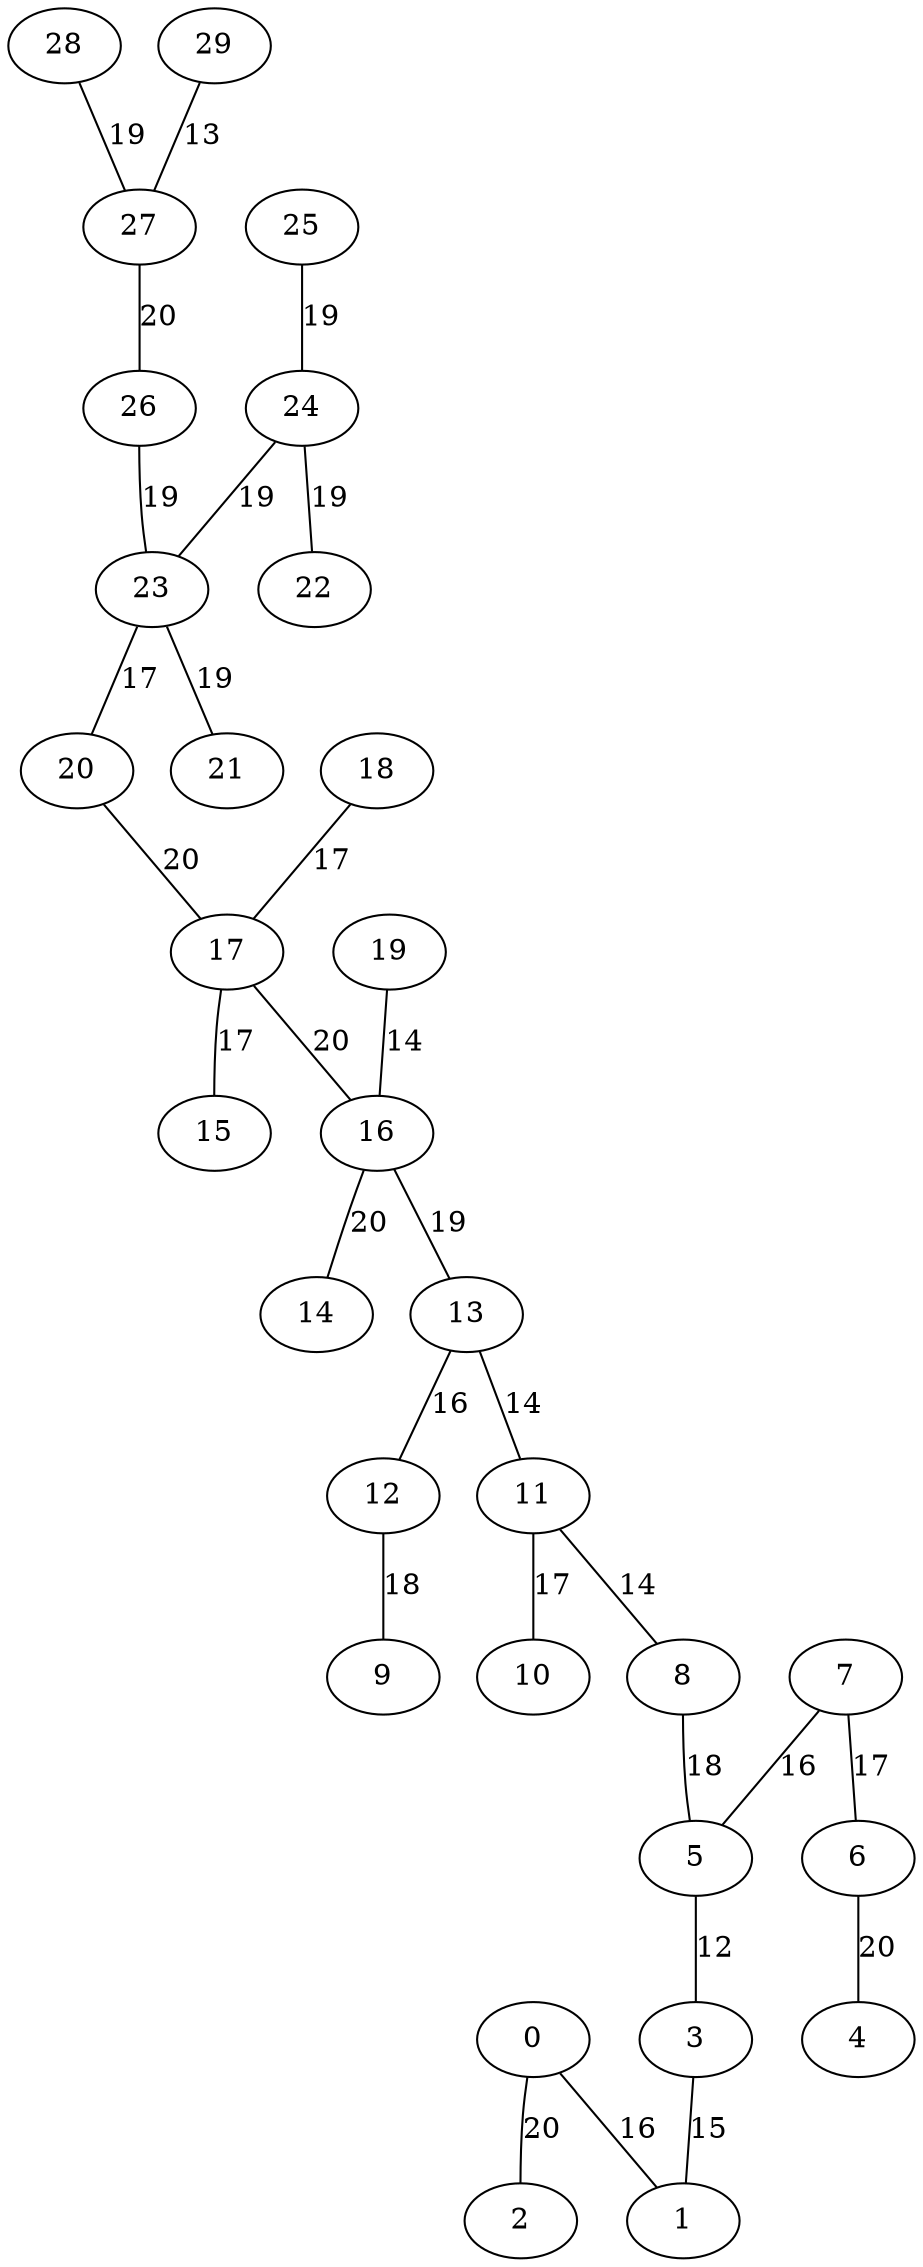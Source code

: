 graph G {
    "0" -- "2" [label="20"];
    "6" -- "4" [label="20"];
    "16" -- "14" [label="20"];
    "17" -- "16" [label="20"];
    "20" -- "17" [label="20"];
    "27" -- "26" [label="20"];
    "16" -- "13" [label="19"];
    "23" -- "21" [label="19"];
    "24" -- "22" [label="19"];
    "24" -- "23" [label="19"];
    "25" -- "24" [label="19"];
    "26" -- "23" [label="19"];
    "28" -- "27" [label="19"];
    "8" -- "5" [label="18"];
    "12" -- "9" [label="18"];
    "7" -- "6" [label="17"];
    "11" -- "10" [label="17"];
    "17" -- "15" [label="17"];
    "18" -- "17" [label="17"];
    "23" -- "20" [label="17"];
    "0" -- "1" [label="16"];
    "7" -- "5" [label="16"];
    "13" -- "12" [label="16"];
    "3" -- "1" [label="15"];
    "11" -- "8" [label="14"];
    "13" -- "11" [label="14"];
    "19" -- "16" [label="14"];
    "29" -- "27" [label="13"];
    "5" -- "3" [label="12"];
}